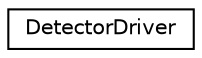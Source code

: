 digraph "Graphical Class Hierarchy"
{
  edge [fontname="Helvetica",fontsize="10",labelfontname="Helvetica",labelfontsize="10"];
  node [fontname="Helvetica",fontsize="10",shape=record];
  rankdir="LR";
  Node1 [label="DetectorDriver",height=0.2,width=0.4,color="black", fillcolor="white", style="filled",URL="$de/d91/class_detector_driver.html",tooltip="DetectorDriver controls event processing. "];
}
